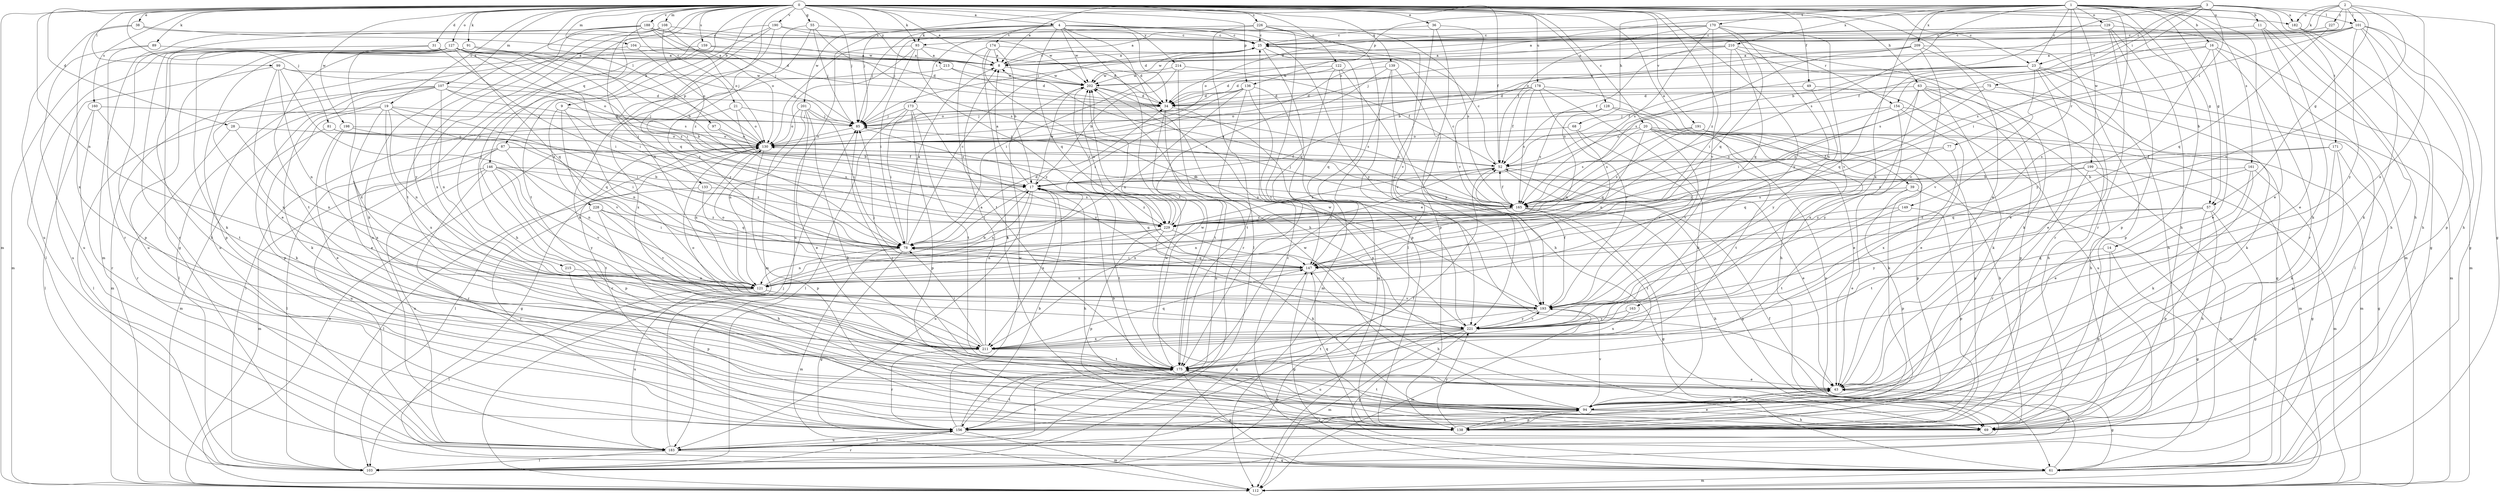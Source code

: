 strict digraph  {
0;
1;
2;
3;
4;
8;
9;
11;
14;
16;
17;
19;
20;
21;
23;
25;
28;
31;
34;
36;
38;
39;
43;
49;
52;
55;
57;
61;
63;
68;
69;
75;
77;
78;
81;
85;
87;
89;
91;
93;
94;
97;
99;
101;
103;
104;
107;
108;
112;
121;
122;
127;
128;
129;
130;
133;
136;
138;
139;
146;
147;
149;
154;
156;
159;
160;
161;
163;
165;
170;
171;
173;
174;
175;
178;
182;
183;
188;
190;
191;
193;
198;
199;
201;
202;
209;
210;
211;
213;
214;
215;
221;
226;
227;
228;
229;
0 -> 4  [label=a];
0 -> 8  [label=a];
0 -> 9  [label=b];
0 -> 19  [label=c];
0 -> 20  [label=c];
0 -> 21  [label=c];
0 -> 23  [label=c];
0 -> 28  [label=d];
0 -> 31  [label=d];
0 -> 36  [label=e];
0 -> 38  [label=e];
0 -> 39  [label=e];
0 -> 43  [label=e];
0 -> 49  [label=f];
0 -> 52  [label=f];
0 -> 55  [label=g];
0 -> 57  [label=g];
0 -> 63  [label=h];
0 -> 81  [label=j];
0 -> 85  [label=j];
0 -> 87  [label=k];
0 -> 89  [label=k];
0 -> 91  [label=k];
0 -> 93  [label=k];
0 -> 97  [label=l];
0 -> 99  [label=l];
0 -> 104  [label=m];
0 -> 107  [label=m];
0 -> 108  [label=m];
0 -> 112  [label=m];
0 -> 121  [label=n];
0 -> 122  [label=o];
0 -> 127  [label=o];
0 -> 128  [label=o];
0 -> 133  [label=p];
0 -> 136  [label=p];
0 -> 139  [label=q];
0 -> 146  [label=q];
0 -> 159  [label=s];
0 -> 160  [label=s];
0 -> 178  [label=u];
0 -> 182  [label=u];
0 -> 188  [label=v];
0 -> 190  [label=v];
0 -> 191  [label=v];
0 -> 193  [label=v];
0 -> 198  [label=w];
0 -> 213  [label=y];
0 -> 214  [label=y];
0 -> 215  [label=y];
0 -> 221  [label=y];
0 -> 226  [label=z];
1 -> 8  [label=a];
1 -> 11  [label=b];
1 -> 14  [label=b];
1 -> 16  [label=b];
1 -> 23  [label=c];
1 -> 43  [label=e];
1 -> 57  [label=g];
1 -> 68  [label=h];
1 -> 69  [label=h];
1 -> 85  [label=j];
1 -> 129  [label=o];
1 -> 136  [label=p];
1 -> 149  [label=r];
1 -> 161  [label=s];
1 -> 163  [label=s];
1 -> 165  [label=s];
1 -> 170  [label=t];
1 -> 199  [label=w];
1 -> 209  [label=x];
1 -> 210  [label=x];
1 -> 211  [label=x];
2 -> 57  [label=g];
2 -> 93  [label=k];
2 -> 101  [label=l];
2 -> 130  [label=o];
2 -> 154  [label=r];
2 -> 182  [label=u];
2 -> 193  [label=v];
2 -> 211  [label=x];
2 -> 227  [label=z];
3 -> 17  [label=b];
3 -> 23  [label=c];
3 -> 34  [label=d];
3 -> 61  [label=g];
3 -> 75  [label=i];
3 -> 77  [label=i];
3 -> 78  [label=i];
3 -> 101  [label=l];
3 -> 171  [label=t];
3 -> 182  [label=u];
4 -> 25  [label=c];
4 -> 34  [label=d];
4 -> 69  [label=h];
4 -> 85  [label=j];
4 -> 93  [label=k];
4 -> 147  [label=q];
4 -> 154  [label=r];
4 -> 173  [label=t];
4 -> 174  [label=t];
4 -> 175  [label=t];
4 -> 183  [label=u];
4 -> 193  [label=v];
4 -> 201  [label=w];
4 -> 202  [label=w];
4 -> 221  [label=y];
8 -> 25  [label=c];
8 -> 202  [label=w];
9 -> 85  [label=j];
9 -> 121  [label=n];
9 -> 193  [label=v];
9 -> 228  [label=z];
11 -> 25  [label=c];
11 -> 43  [label=e];
11 -> 69  [label=h];
11 -> 94  [label=k];
14 -> 61  [label=g];
14 -> 138  [label=p];
14 -> 147  [label=q];
16 -> 8  [label=a];
16 -> 43  [label=e];
16 -> 112  [label=m];
16 -> 156  [label=r];
16 -> 165  [label=s];
16 -> 221  [label=y];
17 -> 8  [label=a];
17 -> 69  [label=h];
17 -> 78  [label=i];
17 -> 121  [label=n];
17 -> 147  [label=q];
17 -> 165  [label=s];
17 -> 175  [label=t];
17 -> 183  [label=u];
17 -> 202  [label=w];
17 -> 211  [label=x];
17 -> 229  [label=z];
19 -> 43  [label=e];
19 -> 78  [label=i];
19 -> 85  [label=j];
19 -> 94  [label=k];
19 -> 103  [label=l];
19 -> 121  [label=n];
19 -> 147  [label=q];
19 -> 211  [label=x];
20 -> 69  [label=h];
20 -> 112  [label=m];
20 -> 130  [label=o];
20 -> 138  [label=p];
20 -> 147  [label=q];
20 -> 165  [label=s];
20 -> 175  [label=t];
20 -> 193  [label=v];
21 -> 85  [label=j];
21 -> 103  [label=l];
21 -> 130  [label=o];
21 -> 165  [label=s];
23 -> 34  [label=d];
23 -> 43  [label=e];
23 -> 52  [label=f];
23 -> 69  [label=h];
23 -> 103  [label=l];
23 -> 112  [label=m];
23 -> 147  [label=q];
23 -> 193  [label=v];
23 -> 202  [label=w];
25 -> 8  [label=a];
25 -> 78  [label=i];
25 -> 138  [label=p];
25 -> 147  [label=q];
25 -> 202  [label=w];
28 -> 121  [label=n];
28 -> 130  [label=o];
28 -> 156  [label=r];
31 -> 8  [label=a];
31 -> 78  [label=i];
31 -> 138  [label=p];
31 -> 211  [label=x];
34 -> 85  [label=j];
34 -> 175  [label=t];
34 -> 183  [label=u];
34 -> 221  [label=y];
36 -> 25  [label=c];
36 -> 103  [label=l];
36 -> 138  [label=p];
36 -> 193  [label=v];
38 -> 25  [label=c];
38 -> 34  [label=d];
38 -> 183  [label=u];
38 -> 211  [label=x];
39 -> 43  [label=e];
39 -> 112  [label=m];
39 -> 138  [label=p];
39 -> 165  [label=s];
43 -> 61  [label=g];
43 -> 85  [label=j];
43 -> 94  [label=k];
49 -> 34  [label=d];
49 -> 183  [label=u];
49 -> 221  [label=y];
52 -> 17  [label=b];
52 -> 25  [label=c];
52 -> 43  [label=e];
52 -> 61  [label=g];
52 -> 130  [label=o];
52 -> 211  [label=x];
52 -> 229  [label=z];
55 -> 25  [label=c];
55 -> 78  [label=i];
55 -> 85  [label=j];
55 -> 147  [label=q];
55 -> 165  [label=s];
57 -> 61  [label=g];
57 -> 69  [label=h];
57 -> 138  [label=p];
57 -> 175  [label=t];
57 -> 221  [label=y];
57 -> 229  [label=z];
61 -> 25  [label=c];
61 -> 52  [label=f];
61 -> 112  [label=m];
63 -> 34  [label=d];
63 -> 61  [label=g];
63 -> 69  [label=h];
63 -> 78  [label=i];
63 -> 94  [label=k];
63 -> 138  [label=p];
63 -> 211  [label=x];
68 -> 121  [label=n];
68 -> 130  [label=o];
68 -> 193  [label=v];
69 -> 202  [label=w];
75 -> 34  [label=d];
75 -> 94  [label=k];
75 -> 229  [label=z];
77 -> 52  [label=f];
77 -> 147  [label=q];
77 -> 211  [label=x];
78 -> 8  [label=a];
78 -> 25  [label=c];
78 -> 34  [label=d];
78 -> 61  [label=g];
78 -> 112  [label=m];
78 -> 121  [label=n];
78 -> 147  [label=q];
81 -> 112  [label=m];
81 -> 130  [label=o];
81 -> 229  [label=z];
85 -> 130  [label=o];
85 -> 229  [label=z];
87 -> 52  [label=f];
87 -> 103  [label=l];
87 -> 121  [label=n];
87 -> 138  [label=p];
87 -> 165  [label=s];
87 -> 183  [label=u];
89 -> 8  [label=a];
89 -> 156  [label=r];
89 -> 183  [label=u];
91 -> 8  [label=a];
91 -> 17  [label=b];
91 -> 138  [label=p];
91 -> 175  [label=t];
91 -> 183  [label=u];
93 -> 8  [label=a];
93 -> 34  [label=d];
93 -> 78  [label=i];
93 -> 112  [label=m];
93 -> 130  [label=o];
93 -> 229  [label=z];
94 -> 17  [label=b];
94 -> 43  [label=e];
94 -> 69  [label=h];
94 -> 138  [label=p];
94 -> 156  [label=r];
94 -> 175  [label=t];
94 -> 193  [label=v];
94 -> 202  [label=w];
97 -> 17  [label=b];
97 -> 130  [label=o];
99 -> 78  [label=i];
99 -> 121  [label=n];
99 -> 130  [label=o];
99 -> 183  [label=u];
99 -> 202  [label=w];
99 -> 211  [label=x];
101 -> 8  [label=a];
101 -> 25  [label=c];
101 -> 52  [label=f];
101 -> 61  [label=g];
101 -> 69  [label=h];
101 -> 94  [label=k];
101 -> 130  [label=o];
101 -> 138  [label=p];
101 -> 165  [label=s];
101 -> 221  [label=y];
103 -> 147  [label=q];
103 -> 156  [label=r];
104 -> 8  [label=a];
104 -> 43  [label=e];
104 -> 130  [label=o];
107 -> 17  [label=b];
107 -> 34  [label=d];
107 -> 94  [label=k];
107 -> 103  [label=l];
107 -> 112  [label=m];
107 -> 121  [label=n];
107 -> 138  [label=p];
107 -> 229  [label=z];
108 -> 25  [label=c];
108 -> 94  [label=k];
108 -> 130  [label=o];
108 -> 175  [label=t];
108 -> 211  [label=x];
108 -> 229  [label=z];
112 -> 130  [label=o];
121 -> 17  [label=b];
121 -> 103  [label=l];
121 -> 130  [label=o];
121 -> 183  [label=u];
121 -> 193  [label=v];
122 -> 34  [label=d];
122 -> 147  [label=q];
122 -> 175  [label=t];
122 -> 193  [label=v];
122 -> 202  [label=w];
127 -> 8  [label=a];
127 -> 69  [label=h];
127 -> 78  [label=i];
127 -> 85  [label=j];
127 -> 94  [label=k];
127 -> 103  [label=l];
127 -> 112  [label=m];
127 -> 130  [label=o];
127 -> 147  [label=q];
127 -> 156  [label=r];
127 -> 165  [label=s];
127 -> 229  [label=z];
128 -> 43  [label=e];
128 -> 85  [label=j];
128 -> 121  [label=n];
128 -> 165  [label=s];
128 -> 183  [label=u];
129 -> 25  [label=c];
129 -> 69  [label=h];
129 -> 85  [label=j];
129 -> 112  [label=m];
129 -> 130  [label=o];
129 -> 138  [label=p];
129 -> 156  [label=r];
130 -> 52  [label=f];
130 -> 61  [label=g];
130 -> 103  [label=l];
130 -> 121  [label=n];
130 -> 138  [label=p];
130 -> 156  [label=r];
133 -> 103  [label=l];
133 -> 147  [label=q];
133 -> 165  [label=s];
136 -> 34  [label=d];
136 -> 78  [label=i];
136 -> 112  [label=m];
136 -> 121  [label=n];
136 -> 130  [label=o];
136 -> 138  [label=p];
136 -> 175  [label=t];
138 -> 43  [label=e];
138 -> 94  [label=k];
138 -> 147  [label=q];
138 -> 221  [label=y];
139 -> 69  [label=h];
139 -> 112  [label=m];
139 -> 202  [label=w];
139 -> 221  [label=y];
139 -> 229  [label=z];
146 -> 17  [label=b];
146 -> 112  [label=m];
146 -> 156  [label=r];
146 -> 175  [label=t];
146 -> 183  [label=u];
146 -> 193  [label=v];
146 -> 221  [label=y];
146 -> 229  [label=z];
147 -> 61  [label=g];
147 -> 69  [label=h];
147 -> 78  [label=i];
147 -> 121  [label=n];
149 -> 138  [label=p];
149 -> 175  [label=t];
149 -> 229  [label=z];
154 -> 43  [label=e];
154 -> 69  [label=h];
154 -> 85  [label=j];
154 -> 165  [label=s];
154 -> 221  [label=y];
156 -> 17  [label=b];
156 -> 52  [label=f];
156 -> 112  [label=m];
156 -> 175  [label=t];
156 -> 183  [label=u];
156 -> 202  [label=w];
159 -> 8  [label=a];
159 -> 34  [label=d];
159 -> 69  [label=h];
159 -> 183  [label=u];
160 -> 85  [label=j];
160 -> 103  [label=l];
160 -> 156  [label=r];
160 -> 175  [label=t];
161 -> 17  [label=b];
161 -> 43  [label=e];
161 -> 61  [label=g];
161 -> 94  [label=k];
161 -> 147  [label=q];
163 -> 211  [label=x];
163 -> 221  [label=y];
165 -> 8  [label=a];
165 -> 25  [label=c];
165 -> 52  [label=f];
165 -> 61  [label=g];
165 -> 69  [label=h];
165 -> 85  [label=j];
165 -> 121  [label=n];
165 -> 175  [label=t];
165 -> 229  [label=z];
170 -> 8  [label=a];
170 -> 25  [label=c];
170 -> 52  [label=f];
170 -> 121  [label=n];
170 -> 147  [label=q];
170 -> 165  [label=s];
170 -> 193  [label=v];
170 -> 229  [label=z];
171 -> 52  [label=f];
171 -> 61  [label=g];
171 -> 94  [label=k];
171 -> 138  [label=p];
171 -> 229  [label=z];
173 -> 78  [label=i];
173 -> 85  [label=j];
173 -> 103  [label=l];
173 -> 138  [label=p];
173 -> 175  [label=t];
173 -> 221  [label=y];
174 -> 8  [label=a];
174 -> 17  [label=b];
174 -> 34  [label=d];
174 -> 69  [label=h];
174 -> 175  [label=t];
174 -> 193  [label=v];
175 -> 43  [label=e];
175 -> 61  [label=g];
175 -> 138  [label=p];
175 -> 156  [label=r];
175 -> 202  [label=w];
178 -> 34  [label=d];
178 -> 52  [label=f];
178 -> 69  [label=h];
178 -> 94  [label=k];
178 -> 130  [label=o];
178 -> 165  [label=s];
178 -> 193  [label=v];
182 -> 61  [label=g];
182 -> 69  [label=h];
183 -> 43  [label=e];
183 -> 61  [label=g];
183 -> 85  [label=j];
183 -> 103  [label=l];
183 -> 156  [label=r];
183 -> 175  [label=t];
188 -> 25  [label=c];
188 -> 61  [label=g];
188 -> 78  [label=i];
188 -> 85  [label=j];
188 -> 112  [label=m];
188 -> 130  [label=o];
188 -> 202  [label=w];
188 -> 221  [label=y];
190 -> 25  [label=c];
190 -> 94  [label=k];
190 -> 121  [label=n];
190 -> 175  [label=t];
190 -> 183  [label=u];
190 -> 202  [label=w];
191 -> 94  [label=k];
191 -> 112  [label=m];
191 -> 130  [label=o];
191 -> 138  [label=p];
191 -> 165  [label=s];
191 -> 229  [label=z];
193 -> 52  [label=f];
193 -> 85  [label=j];
193 -> 112  [label=m];
193 -> 175  [label=t];
193 -> 221  [label=y];
198 -> 43  [label=e];
198 -> 78  [label=i];
198 -> 130  [label=o];
198 -> 211  [label=x];
199 -> 17  [label=b];
199 -> 103  [label=l];
199 -> 112  [label=m];
199 -> 156  [label=r];
199 -> 229  [label=z];
201 -> 43  [label=e];
201 -> 78  [label=i];
201 -> 85  [label=j];
201 -> 94  [label=k];
201 -> 121  [label=n];
201 -> 130  [label=o];
202 -> 34  [label=d];
202 -> 165  [label=s];
202 -> 229  [label=z];
209 -> 8  [label=a];
209 -> 17  [label=b];
209 -> 138  [label=p];
209 -> 156  [label=r];
209 -> 165  [label=s];
209 -> 193  [label=v];
210 -> 8  [label=a];
210 -> 43  [label=e];
210 -> 52  [label=f];
210 -> 78  [label=i];
210 -> 85  [label=j];
210 -> 94  [label=k];
210 -> 147  [label=q];
211 -> 8  [label=a];
211 -> 78  [label=i];
211 -> 130  [label=o];
211 -> 147  [label=q];
211 -> 156  [label=r];
211 -> 175  [label=t];
213 -> 34  [label=d];
213 -> 202  [label=w];
213 -> 211  [label=x];
214 -> 17  [label=b];
214 -> 52  [label=f];
214 -> 156  [label=r];
214 -> 202  [label=w];
215 -> 121  [label=n];
215 -> 138  [label=p];
221 -> 61  [label=g];
221 -> 112  [label=m];
221 -> 175  [label=t];
221 -> 183  [label=u];
221 -> 193  [label=v];
221 -> 202  [label=w];
221 -> 211  [label=x];
226 -> 25  [label=c];
226 -> 43  [label=e];
226 -> 85  [label=j];
226 -> 103  [label=l];
226 -> 165  [label=s];
226 -> 175  [label=t];
227 -> 25  [label=c];
227 -> 147  [label=q];
228 -> 69  [label=h];
228 -> 78  [label=i];
228 -> 156  [label=r];
228 -> 193  [label=v];
228 -> 229  [label=z];
229 -> 78  [label=i];
229 -> 94  [label=k];
229 -> 121  [label=n];
229 -> 138  [label=p];
229 -> 202  [label=w];
229 -> 221  [label=y];
}
